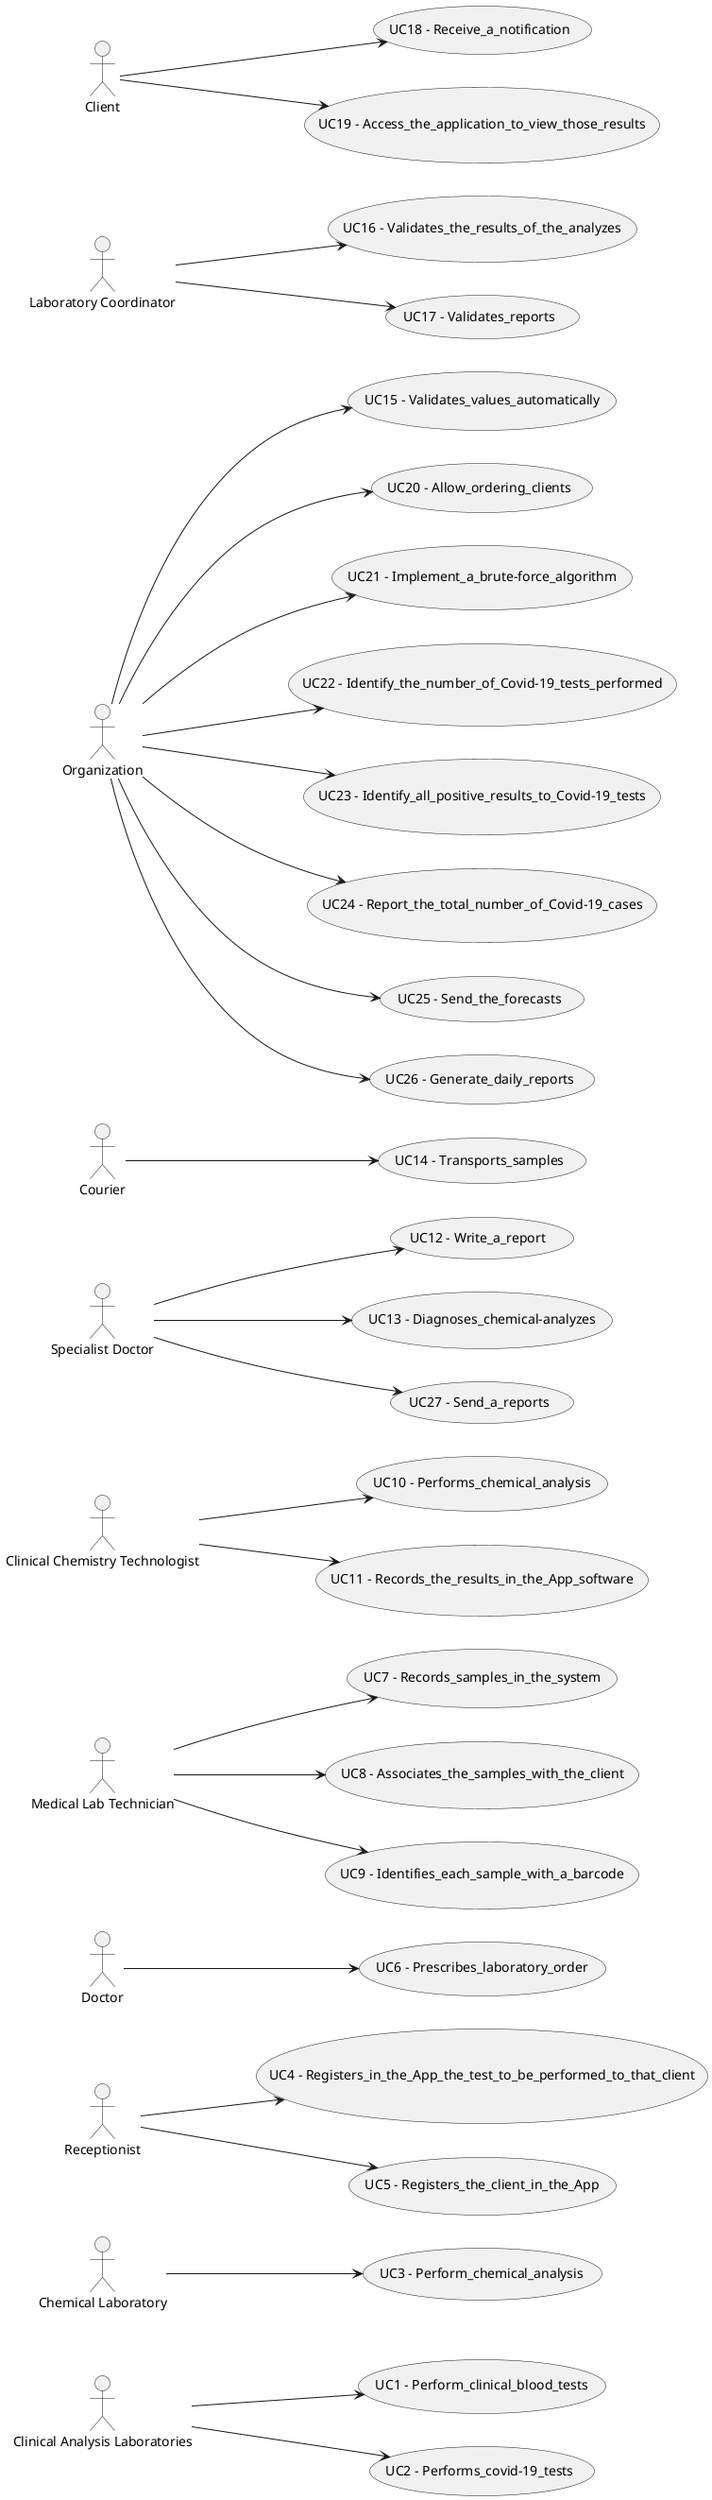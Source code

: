 @startuml
left to right direction
usecase "UC1 - Perform_clinical_blood_tests" as UC1
usecase "UC2 - Performs_covid-19_tests" as UC2
usecase "UC3 - Perform_chemical_analysis" as UC3
usecase "UC4 - Registers_in_the_App_the_test_to_be_performed_to_that_client" as UC4
usecase "UC5 - Registers_the_client_in_the_App" as UC5
usecase "UC6 - Prescribes_laboratory_order" as UC6
usecase "UC7 - Records_samples_in_the_system" as UC7
usecase "UC8 - Associates_the_samples_with_the_client" as UC8
usecase "UC9 - Identifies_each_sample_with_a_barcode" as UC9
usecase "UC10 - Performs_chemical_analysis" as UC10
usecase "UC11 - Records_the_results_in_the_App_software" as UC11
usecase "UC12 - Write_a_report " as UC12
usecase "UC13 - Diagnoses_chemical-analyzes" as UC13
usecase "UC14 - Transports_samples" as UC14
usecase "UC15 - Validates_values_automatically" as UC15
usecase "UC16 - Validates_the_results_of_the_analyzes" as UC16
usecase "UC17 - Validates_reports" as UC17
usecase "UC18 - Receive_a_notification" as UC18
usecase "UC19 - Access_the_application_to_view_those_results" as UC19
usecase "UC20 - Allow_ordering_clients" as UC20
usecase "UC21 - Implement_a_brute-force_algorithm" as UC21
usecase "UC22 - Identify_the_number_of_Covid-19_tests_performed" as UC22
usecase "UC23 - Identify_all_positive_results_to_Covid-19_tests" as UC23
usecase "UC24 - Report_the_total_number_of_Covid-19_cases" as UC24
usecase "UC25 - Send_the_forecasts" as UC25
usecase "UC26 - Generate_daily_reports" as UC26
usecase "UC27 - Send_a_reports" as UC27


 

actor CAL as "Clinical Analysis Laboratories"
actor CL as "Chemical Laboratory"
actor Receptionist as "Receptionist"
actor Doctor as "Doctor"
actor MLT as "Medical Lab Technician"
actor CCT as "Clinical Chemistry Technologist"
actor SD as "Specialist Doctor"
actor Courier as "Courier"
actor LC as "Laboratory Coordinator"
actor Client as "Client"
actor Organization as "Organization"


 

CAL --> (UC1)
CAL --> (UC2)
CL --> (UC3)
Receptionist --> (UC4)
Receptionist --> (UC5)
Doctor --> (UC6)
MLT --> (UC7)
MLT --> (UC8)
MLT --> (UC9)
CCT --> (UC10)
CCT --> (UC11)
SD --> (UC12)
SD --> (UC13)
Courier --> (UC14)
Organization --> (UC15)
LC --> (UC16)
LC --> (UC17)
Client --> (UC18)
Client --> (UC19)
Organization --> (UC20)
Organization --> (UC21)
Organization --> (UC22)
Organization --> (UC23)
Organization --> (UC24)
Organization --> (UC25)
Organization --> (UC26)
SD --> (UC27)

@enduml
 
